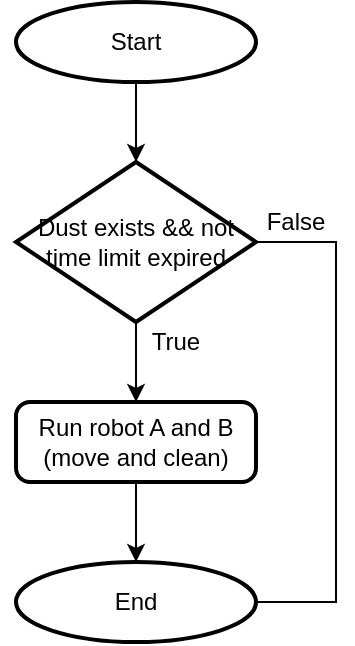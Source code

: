 <mxfile version="13.10.0" type="device"><diagram id="C5RBs43oDa-KdzZeNtuy" name="Page-1"><mxGraphModel dx="946" dy="498" grid="1" gridSize="10" guides="1" tooltips="1" connect="1" arrows="1" fold="1" page="1" pageScale="1" pageWidth="827" pageHeight="1169" math="0" shadow="0"><root><mxCell id="WIyWlLk6GJQsqaUBKTNV-0"/><mxCell id="WIyWlLk6GJQsqaUBKTNV-1" parent="WIyWlLk6GJQsqaUBKTNV-0"/><mxCell id="j7atmlfWXSM_BcbnjOyt-4" value="" style="edgeStyle=orthogonalEdgeStyle;rounded=0;orthogonalLoop=1;jettySize=auto;html=1;" edge="1" parent="WIyWlLk6GJQsqaUBKTNV-1" source="j7atmlfWXSM_BcbnjOyt-0" target="j7atmlfWXSM_BcbnjOyt-3"><mxGeometry relative="1" as="geometry"/></mxCell><mxCell id="j7atmlfWXSM_BcbnjOyt-0" value="Start" style="strokeWidth=2;html=1;shape=mxgraph.flowchart.start_1;whiteSpace=wrap;" vertex="1" parent="WIyWlLk6GJQsqaUBKTNV-1"><mxGeometry x="360" y="200" width="120" height="40" as="geometry"/></mxCell><mxCell id="j7atmlfWXSM_BcbnjOyt-10" value="" style="edgeStyle=orthogonalEdgeStyle;rounded=0;orthogonalLoop=1;jettySize=auto;html=1;" edge="1" parent="WIyWlLk6GJQsqaUBKTNV-1" source="j7atmlfWXSM_BcbnjOyt-3" target="j7atmlfWXSM_BcbnjOyt-7"><mxGeometry relative="1" as="geometry"/></mxCell><mxCell id="j7atmlfWXSM_BcbnjOyt-15" value="" style="edgeStyle=orthogonalEdgeStyle;rounded=0;orthogonalLoop=1;jettySize=auto;html=1;entryX=0;entryY=0.5;entryDx=0;entryDy=0;" edge="1" parent="WIyWlLk6GJQsqaUBKTNV-1" source="j7atmlfWXSM_BcbnjOyt-3" target="j7atmlfWXSM_BcbnjOyt-12"><mxGeometry relative="1" as="geometry"><Array as="points"><mxPoint x="520" y="320"/><mxPoint x="520" y="500"/></Array></mxGeometry></mxCell><mxCell id="j7atmlfWXSM_BcbnjOyt-3" value="Dust exists &amp;amp;&amp;amp; not time limit expired" style="rhombus;whiteSpace=wrap;html=1;strokeWidth=2;" vertex="1" parent="WIyWlLk6GJQsqaUBKTNV-1"><mxGeometry x="360" y="280" width="120" height="80" as="geometry"/></mxCell><mxCell id="j7atmlfWXSM_BcbnjOyt-13" value="" style="edgeStyle=orthogonalEdgeStyle;rounded=0;orthogonalLoop=1;jettySize=auto;html=1;" edge="1" parent="WIyWlLk6GJQsqaUBKTNV-1" source="j7atmlfWXSM_BcbnjOyt-7" target="j7atmlfWXSM_BcbnjOyt-12"><mxGeometry relative="1" as="geometry"/></mxCell><mxCell id="j7atmlfWXSM_BcbnjOyt-7" value="Run robot A and B (move and clean)" style="rounded=1;whiteSpace=wrap;html=1;absoluteArcSize=1;arcSize=14;strokeWidth=2;" vertex="1" parent="WIyWlLk6GJQsqaUBKTNV-1"><mxGeometry x="360" y="400" width="120" height="40" as="geometry"/></mxCell><mxCell id="j7atmlfWXSM_BcbnjOyt-9" value="True" style="text;html=1;strokeColor=none;fillColor=none;align=center;verticalAlign=middle;whiteSpace=wrap;rounded=0;" vertex="1" parent="WIyWlLk6GJQsqaUBKTNV-1"><mxGeometry x="420" y="360" width="40" height="20" as="geometry"/></mxCell><mxCell id="j7atmlfWXSM_BcbnjOyt-12" value="End" style="ellipse;whiteSpace=wrap;html=1;rounded=1;strokeWidth=2;arcSize=14;" vertex="1" parent="WIyWlLk6GJQsqaUBKTNV-1"><mxGeometry x="360" y="480" width="120" height="40" as="geometry"/></mxCell><mxCell id="j7atmlfWXSM_BcbnjOyt-16" value="False" style="text;html=1;strokeColor=none;fillColor=none;align=center;verticalAlign=middle;whiteSpace=wrap;rounded=0;" vertex="1" parent="WIyWlLk6GJQsqaUBKTNV-1"><mxGeometry x="480" y="300" width="40" height="20" as="geometry"/></mxCell></root></mxGraphModel></diagram></mxfile>